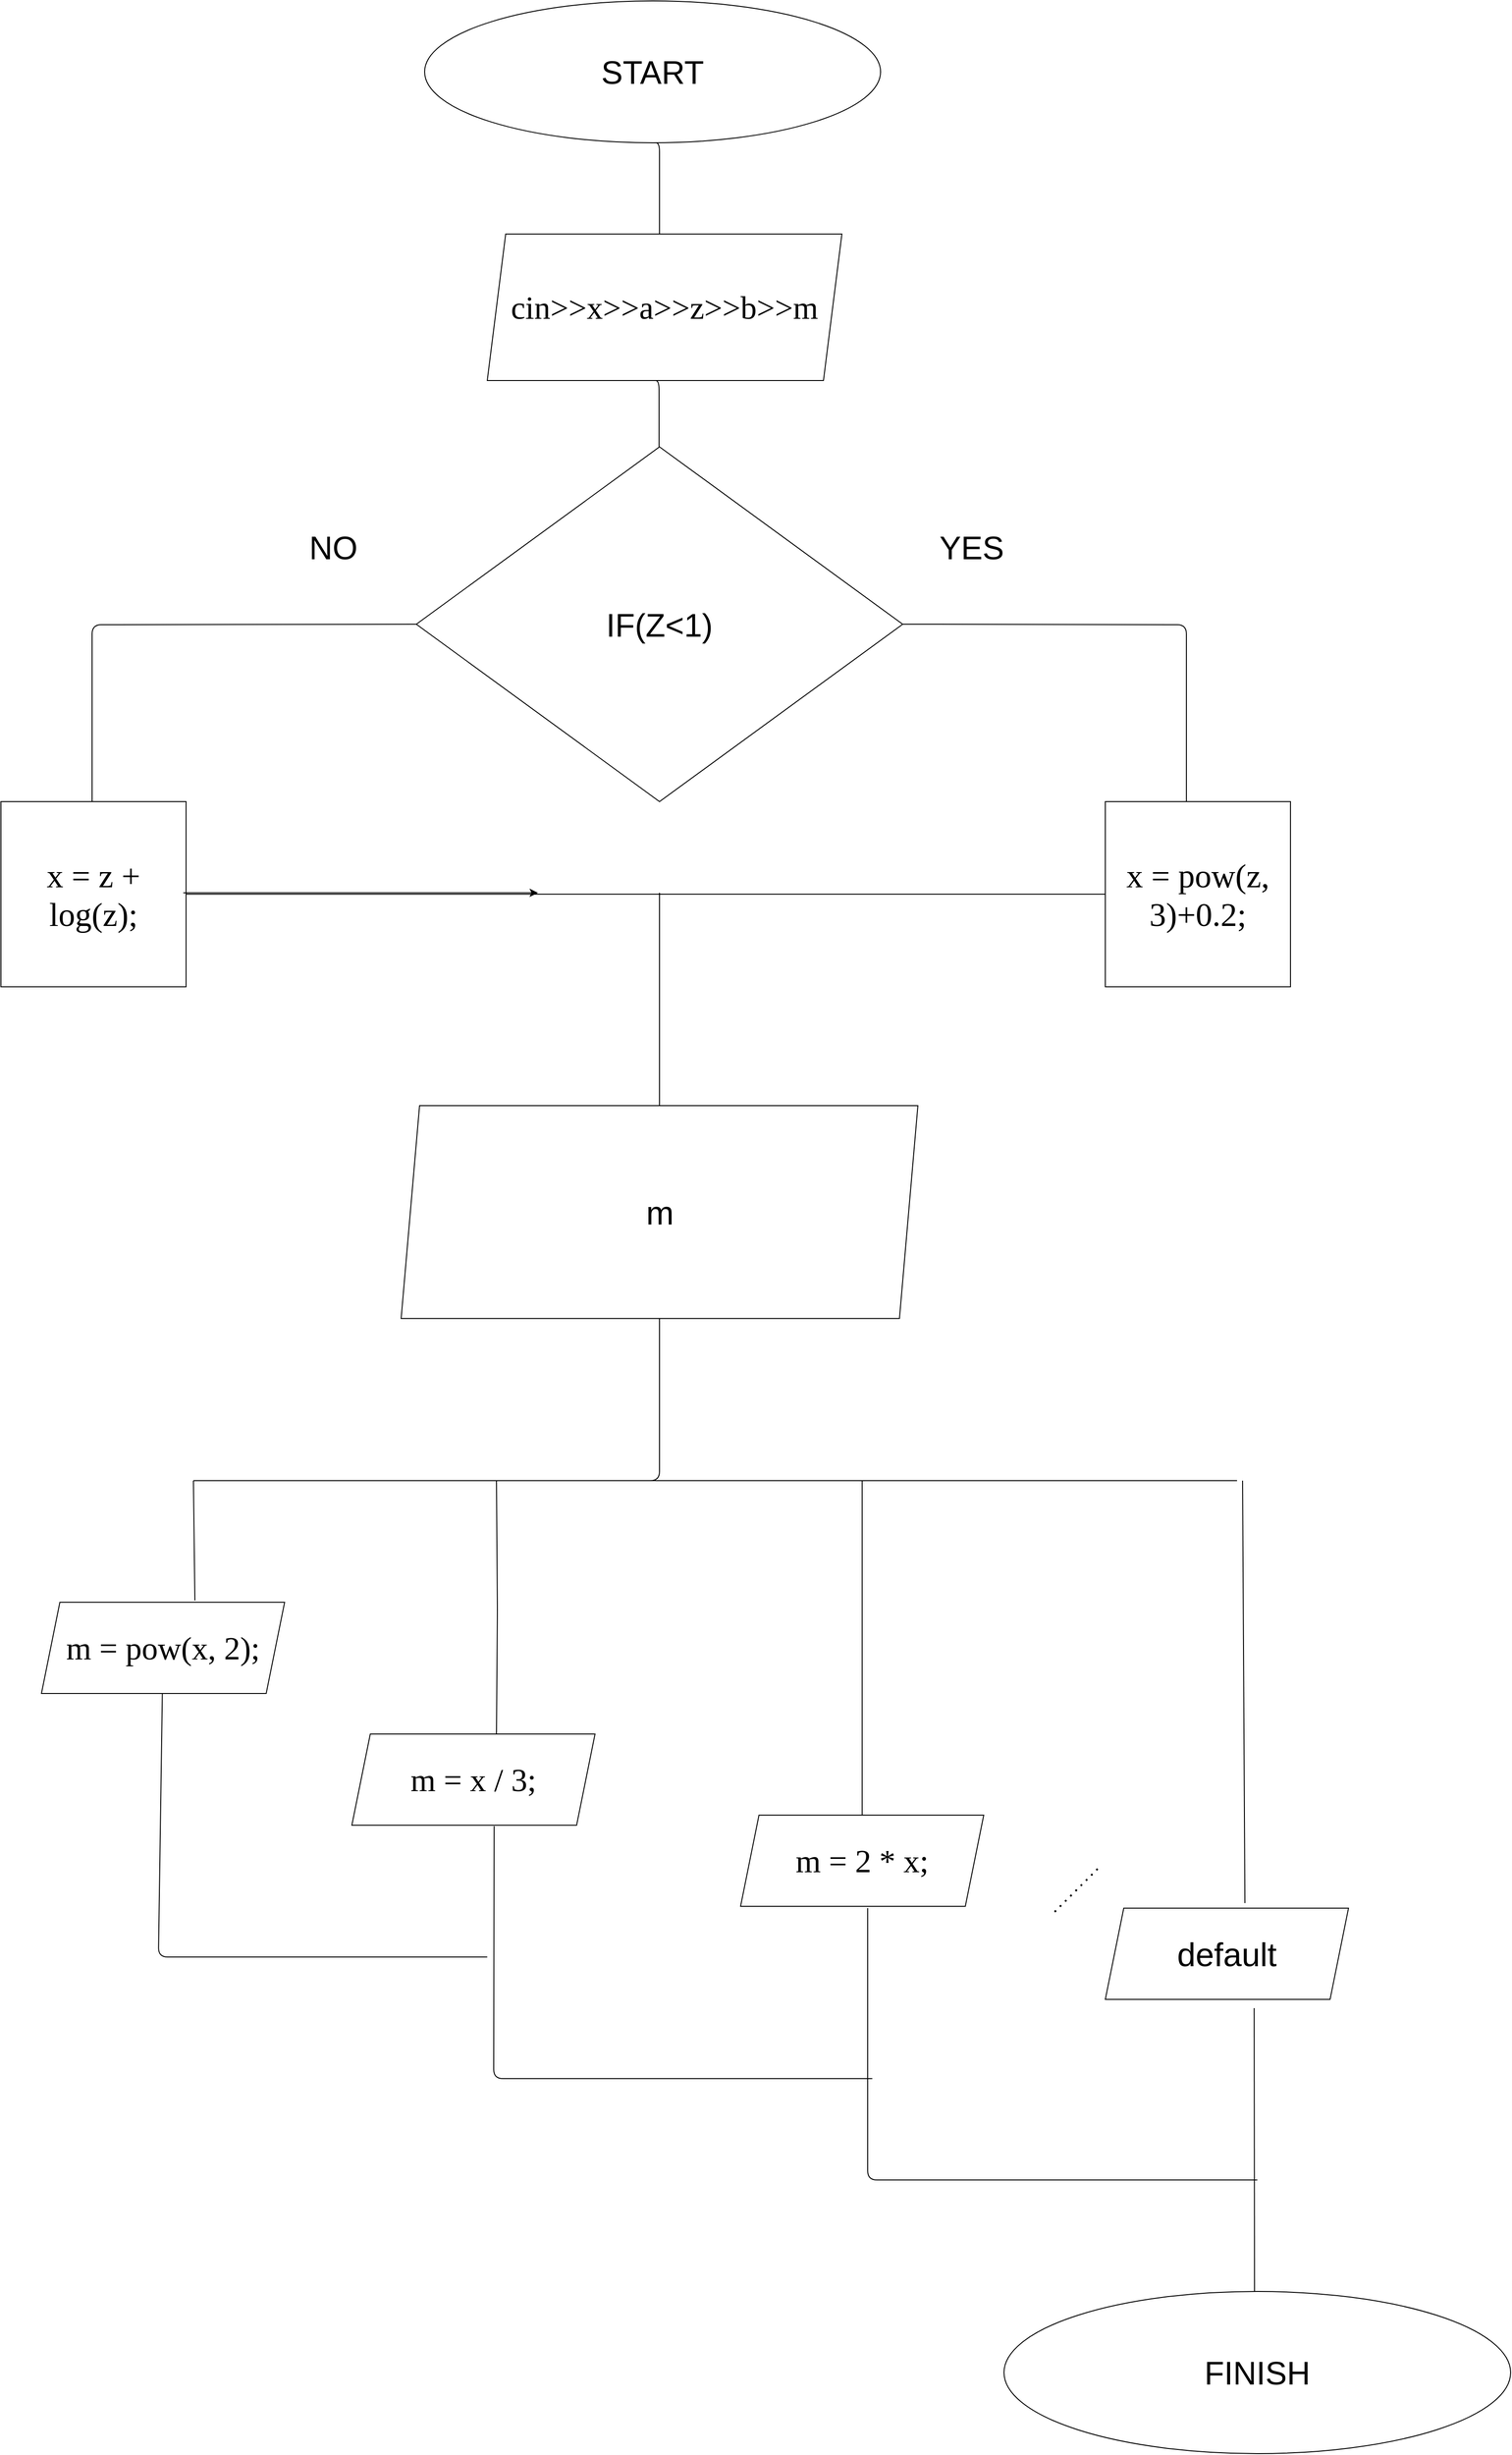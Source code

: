 <mxfile version="13.6.10" type="device"><diagram id="-KNN9FTs9Io41jy4zvK4" name="Page-1"><mxGraphModel dx="2365" dy="1655" grid="1" gridSize="11" guides="1" tooltips="1" connect="1" arrows="1" fold="1" page="1" pageScale="1" pageWidth="2339" pageHeight="3300" math="0" shadow="0"><root><mxCell id="0"/><mxCell id="1" parent="0"/><mxCell id="UaIV-TFUAGm0bFJ1ZwOM-2" value="START" style="ellipse;whiteSpace=wrap;html=1;fontSize=35;" vertex="1" parent="1"><mxGeometry x="922" y="44" width="495" height="154" as="geometry"/></mxCell><mxCell id="UaIV-TFUAGm0bFJ1ZwOM-3" value="" style="endArrow=none;html=1;fontSize=35;entryX=0.5;entryY=1;entryDx=0;entryDy=0;" edge="1" parent="1" target="UaIV-TFUAGm0bFJ1ZwOM-2"><mxGeometry width="50" height="50" relative="1" as="geometry"><mxPoint x="1177" y="330" as="sourcePoint"/><mxPoint x="1271" y="715" as="targetPoint"/><Array as="points"><mxPoint x="1177" y="198"/></Array></mxGeometry></mxCell><mxCell id="UaIV-TFUAGm0bFJ1ZwOM-4" value="&lt;p style=&quot;margin: 0px ; font-style: normal ; font-weight: normal ; font-stretch: normal ; font-size: 35px ; line-height: normal ; font-family: &amp;#34;menlo&amp;#34;&quot;&gt;cin&amp;gt;&amp;gt;x&amp;gt;&amp;gt;a&amp;gt;&amp;gt;z&amp;gt;&amp;gt;b&amp;gt;&amp;gt;m&lt;/p&gt;" style="shape=parallelogram;perimeter=parallelogramPerimeter;whiteSpace=wrap;html=1;fixedSize=1;fontSize=35;labelBackgroundColor=#ffffff;" vertex="1" parent="1"><mxGeometry x="990" y="297" width="385" height="159" as="geometry"/></mxCell><mxCell id="UaIV-TFUAGm0bFJ1ZwOM-5" value="" style="endArrow=none;html=1;fontSize=35;entryX=0.5;entryY=1;entryDx=0;entryDy=0;" edge="1" parent="1"><mxGeometry width="50" height="50" relative="1" as="geometry"><mxPoint x="1176.5" y="588" as="sourcePoint"/><mxPoint x="1169.0" y="456.0" as="targetPoint"/><Array as="points"><mxPoint x="1176.5" y="456"/></Array></mxGeometry></mxCell><mxCell id="UaIV-TFUAGm0bFJ1ZwOM-6" value="IF(Z&amp;lt;1)" style="rhombus;whiteSpace=wrap;html=1;labelBackgroundColor=#ffffff;fontSize=35;fontColor=#000000;" vertex="1" parent="1"><mxGeometry x="913" y="528" width="528" height="385" as="geometry"/></mxCell><mxCell id="UaIV-TFUAGm0bFJ1ZwOM-7" value="" style="endArrow=none;html=1;fontSize=35;fontColor=#000000;exitX=1;exitY=0.5;exitDx=0;exitDy=0;" edge="1" parent="1" source="UaIV-TFUAGm0bFJ1ZwOM-6"><mxGeometry width="50" height="50" relative="1" as="geometry"><mxPoint x="1221" y="765" as="sourcePoint"/><mxPoint x="1749" y="1001" as="targetPoint"/><Array as="points"><mxPoint x="1749" y="721"/></Array></mxGeometry></mxCell><mxCell id="UaIV-TFUAGm0bFJ1ZwOM-8" value="" style="endArrow=none;html=1;fontSize=35;fontColor=#000000;exitX=0;exitY=0.5;exitDx=0;exitDy=0;" edge="1" parent="1" source="UaIV-TFUAGm0bFJ1ZwOM-6"><mxGeometry width="50" height="50" relative="1" as="geometry"><mxPoint x="1221" y="765" as="sourcePoint"/><mxPoint x="561" y="1001" as="targetPoint"/><Array as="points"><mxPoint x="561" y="721"/></Array></mxGeometry></mxCell><mxCell id="UaIV-TFUAGm0bFJ1ZwOM-9" value="&lt;p style=&quot;margin: 0px; font-style: normal; font-variant-caps: normal; font-weight: normal; font-stretch: normal; font-size: 36px; line-height: normal; font-family: menlo;&quot;&gt;x = z + &lt;span style=&quot;font-size: 36px;&quot;&gt;log&lt;/span&gt;(z);&lt;/p&gt;" style="whiteSpace=wrap;html=1;aspect=fixed;labelBackgroundColor=#ffffff;fontSize=36;" vertex="1" parent="1"><mxGeometry x="462" y="913" width="201" height="201" as="geometry"/></mxCell><mxCell id="UaIV-TFUAGm0bFJ1ZwOM-12" value="&lt;p style=&quot;margin: 0px; font-style: normal; font-variant-caps: normal; font-weight: normal; font-stretch: normal; font-size: 36px; line-height: normal; font-family: menlo;&quot;&gt;x = &lt;span style=&quot;font-size: 36px;&quot;&gt;pow&lt;/span&gt;(z, &lt;span style=&quot;font-size: 36px;&quot;&gt;3&lt;/span&gt;)+&lt;span style=&quot;font-size: 36px;&quot;&gt;0.2&lt;/span&gt;;&lt;/p&gt;" style="whiteSpace=wrap;html=1;aspect=fixed;labelBackgroundColor=none;fontSize=36;" vertex="1" parent="1"><mxGeometry x="1661" y="913" width="201" height="201" as="geometry"/></mxCell><mxCell id="UaIV-TFUAGm0bFJ1ZwOM-13" value="YES" style="text;html=1;strokeColor=none;fillColor=none;align=center;verticalAlign=middle;whiteSpace=wrap;rounded=0;labelBackgroundColor=#ffffff;fontSize=35;fontColor=#000000;" vertex="1" parent="1"><mxGeometry x="1496" y="627" width="40" height="20" as="geometry"/></mxCell><mxCell id="UaIV-TFUAGm0bFJ1ZwOM-14" value="NO" style="text;html=1;strokeColor=none;fillColor=none;align=center;verticalAlign=middle;whiteSpace=wrap;rounded=0;labelBackgroundColor=#ffffff;fontSize=35;fontColor=#000000;" vertex="1" parent="1"><mxGeometry x="803" y="627" width="40" height="20" as="geometry"/></mxCell><mxCell id="UaIV-TFUAGm0bFJ1ZwOM-17" value="" style="endArrow=none;html=1;fontSize=36;fontColor=#000000;exitX=1;exitY=0.5;exitDx=0;exitDy=0;entryX=0;entryY=0.5;entryDx=0;entryDy=0;" edge="1" parent="1" source="UaIV-TFUAGm0bFJ1ZwOM-9" target="UaIV-TFUAGm0bFJ1ZwOM-12"><mxGeometry width="50" height="50" relative="1" as="geometry"><mxPoint x="1320" y="1062" as="sourcePoint"/><mxPoint x="1370" y="1012" as="targetPoint"/></mxGeometry></mxCell><mxCell id="UaIV-TFUAGm0bFJ1ZwOM-18" value="" style="endArrow=classic;html=1;fontSize=36;fontColor=#000000;" edge="1" parent="1"><mxGeometry width="50" height="50" relative="1" as="geometry"><mxPoint x="660" y="1012" as="sourcePoint"/><mxPoint x="1045" y="1012" as="targetPoint"/></mxGeometry></mxCell><mxCell id="UaIV-TFUAGm0bFJ1ZwOM-19" value="" style="endArrow=none;html=1;fontSize=36;fontColor=#000000;" edge="1" parent="1"><mxGeometry width="50" height="50" relative="1" as="geometry"><mxPoint x="1177" y="1012" as="sourcePoint"/><mxPoint x="1177" y="1254" as="targetPoint"/></mxGeometry></mxCell><mxCell id="UaIV-TFUAGm0bFJ1ZwOM-20" value="m" style="shape=parallelogram;perimeter=parallelogramPerimeter;whiteSpace=wrap;html=1;fixedSize=1;labelBackgroundColor=#ffffff;fontSize=36;fontColor=#000000;" vertex="1" parent="1"><mxGeometry x="896.5" y="1243" width="561" height="231" as="geometry"/></mxCell><mxCell id="UaIV-TFUAGm0bFJ1ZwOM-22" value="" style="endArrow=none;html=1;fontSize=36;fontColor=#000000;entryX=0.5;entryY=1;entryDx=0;entryDy=0;" edge="1" parent="1" target="UaIV-TFUAGm0bFJ1ZwOM-20"><mxGeometry width="50" height="50" relative="1" as="geometry"><mxPoint x="671" y="1650" as="sourcePoint"/><mxPoint x="1447" y="946" as="targetPoint"/><Array as="points"><mxPoint x="1177" y="1650"/></Array></mxGeometry></mxCell><mxCell id="UaIV-TFUAGm0bFJ1ZwOM-23" value="" style="endArrow=none;html=1;fontSize=36;fontColor=#000000;" edge="1" parent="1"><mxGeometry width="50" height="50" relative="1" as="geometry"><mxPoint x="1804" y="1650" as="sourcePoint"/><mxPoint x="1133" y="1650" as="targetPoint"/></mxGeometry></mxCell><mxCell id="UaIV-TFUAGm0bFJ1ZwOM-24" value="&lt;p style=&quot;margin: 0px; font-style: normal; font-variant-caps: normal; font-weight: normal; font-stretch: normal; font-size: 35px; line-height: normal; font-family: menlo;&quot;&gt;m = &lt;span style=&quot;font-size: 35px;&quot;&gt;pow&lt;/span&gt;(x, &lt;span style=&quot;font-size: 35px;&quot;&gt;2&lt;/span&gt;);&lt;/p&gt;" style="shape=parallelogram;perimeter=parallelogramPerimeter;whiteSpace=wrap;html=1;fixedSize=1;labelBackgroundColor=#ffffff;fontSize=35;" vertex="1" parent="1"><mxGeometry x="506" y="1782" width="264" height="99" as="geometry"/></mxCell><mxCell id="UaIV-TFUAGm0bFJ1ZwOM-25" value="" style="endArrow=none;html=1;fontSize=36;fontColor=#000000;entryX=0.631;entryY=-0.02;entryDx=0;entryDy=0;entryPerimeter=0;" edge="1" parent="1" target="UaIV-TFUAGm0bFJ1ZwOM-24"><mxGeometry width="50" height="50" relative="1" as="geometry"><mxPoint x="671" y="1650" as="sourcePoint"/><mxPoint x="1436" y="1639" as="targetPoint"/></mxGeometry></mxCell><mxCell id="UaIV-TFUAGm0bFJ1ZwOM-26" value="&lt;p style=&quot;margin: 0px; font-style: normal; font-variant-caps: normal; font-weight: normal; font-stretch: normal; font-size: 35px; line-height: normal; font-family: menlo;&quot;&gt;m = x / &lt;span style=&quot;font-size: 35px;&quot;&gt;3&lt;/span&gt;;&lt;/p&gt;" style="shape=parallelogram;perimeter=parallelogramPerimeter;whiteSpace=wrap;html=1;fixedSize=1;labelBackgroundColor=#ffffff;fontSize=35;" vertex="1" parent="1"><mxGeometry x="843" y="1925" width="264" height="99" as="geometry"/></mxCell><mxCell id="UaIV-TFUAGm0bFJ1ZwOM-27" value="" style="endArrow=none;html=1;fontSize=36;fontColor=#000000;" edge="1" parent="1"><mxGeometry width="50" height="50" relative="1" as="geometry"><mxPoint x="1000" y="1650" as="sourcePoint"/><mxPoint x="1000" y="1925" as="targetPoint"/><Array as="points"><mxPoint x="1001" y="1791"/></Array></mxGeometry></mxCell><mxCell id="UaIV-TFUAGm0bFJ1ZwOM-28" value="&lt;p style=&quot;margin: 0px; font-style: normal; font-variant-caps: normal; font-weight: normal; font-stretch: normal; font-size: 35px; line-height: normal; font-family: menlo;&quot;&gt;m = &lt;span style=&quot;font-size: 35px;&quot;&gt;2&lt;/span&gt; * x;&lt;/p&gt;" style="shape=parallelogram;perimeter=parallelogramPerimeter;whiteSpace=wrap;html=1;fixedSize=1;labelBackgroundColor=#ffffff;fontSize=35;" vertex="1" parent="1"><mxGeometry x="1265" y="2013" width="264" height="99" as="geometry"/></mxCell><mxCell id="UaIV-TFUAGm0bFJ1ZwOM-30" value="" style="endArrow=none;html=1;fontSize=36;fontColor=#000000;exitX=0.5;exitY=0;exitDx=0;exitDy=0;" edge="1" parent="1" source="UaIV-TFUAGm0bFJ1ZwOM-28"><mxGeometry width="50" height="50" relative="1" as="geometry"><mxPoint x="1375" y="1843" as="sourcePoint"/><mxPoint x="1397" y="1650" as="targetPoint"/></mxGeometry></mxCell><mxCell id="UaIV-TFUAGm0bFJ1ZwOM-31" value="default" style="shape=parallelogram;perimeter=parallelogramPerimeter;whiteSpace=wrap;html=1;fixedSize=1;labelBackgroundColor=#ffffff;fontSize=36;fontColor=#000000;" vertex="1" parent="1"><mxGeometry x="1661" y="2114" width="264" height="99" as="geometry"/></mxCell><mxCell id="UaIV-TFUAGm0bFJ1ZwOM-32" value="" style="endArrow=none;html=1;fontSize=36;fontColor=#000000;exitX=0.574;exitY=-0.056;exitDx=0;exitDy=0;exitPerimeter=0;" edge="1" parent="1" source="UaIV-TFUAGm0bFJ1ZwOM-31"><mxGeometry width="50" height="50" relative="1" as="geometry"><mxPoint x="1760" y="1898" as="sourcePoint"/><mxPoint x="1810" y="1650" as="targetPoint"/></mxGeometry></mxCell><mxCell id="UaIV-TFUAGm0bFJ1ZwOM-33" value="" style="endArrow=none;html=1;fontSize=35;fontColor=#000000;" edge="1" parent="1" target="UaIV-TFUAGm0bFJ1ZwOM-24"><mxGeometry width="50" height="50" relative="1" as="geometry"><mxPoint x="990" y="2167" as="sourcePoint"/><mxPoint x="644" y="2123" as="targetPoint"/><Array as="points"><mxPoint x="633" y="2167"/></Array></mxGeometry></mxCell><mxCell id="UaIV-TFUAGm0bFJ1ZwOM-34" value="" style="endArrow=none;dashed=1;html=1;dashPattern=1 3;strokeWidth=2;fontSize=35;fontColor=#000000;" edge="1" parent="1"><mxGeometry width="50" height="50" relative="1" as="geometry"><mxPoint x="1606" y="2118" as="sourcePoint"/><mxPoint x="1656" y="2068" as="targetPoint"/></mxGeometry></mxCell><mxCell id="UaIV-TFUAGm0bFJ1ZwOM-35" value="" style="endArrow=none;html=1;fontSize=35;fontColor=#000000;" edge="1" parent="1"><mxGeometry width="50" height="50" relative="1" as="geometry"><mxPoint x="1826" y="2409" as="sourcePoint"/><mxPoint x="1403" y="2114" as="targetPoint"/><Array as="points"><mxPoint x="1403" y="2409"/></Array></mxGeometry></mxCell><mxCell id="UaIV-TFUAGm0bFJ1ZwOM-36" value="" style="endArrow=none;html=1;fontSize=35;fontColor=#000000;entryX=0.585;entryY=1.01;entryDx=0;entryDy=0;entryPerimeter=0;" edge="1" parent="1" target="UaIV-TFUAGm0bFJ1ZwOM-26"><mxGeometry width="50" height="50" relative="1" as="geometry"><mxPoint x="1408" y="2299" as="sourcePoint"/><mxPoint x="1073" y="2343" as="targetPoint"/><Array as="points"><mxPoint x="997" y="2299"/></Array></mxGeometry></mxCell><mxCell id="UaIV-TFUAGm0bFJ1ZwOM-37" value="" style="endArrow=none;html=1;fontSize=35;fontColor=#000000;entryX=0.612;entryY=1.096;entryDx=0;entryDy=0;entryPerimeter=0;" edge="1" parent="1" target="UaIV-TFUAGm0bFJ1ZwOM-31"><mxGeometry width="50" height="50" relative="1" as="geometry"><mxPoint x="1823" y="2552" as="sourcePoint"/><mxPoint x="1777" y="2332" as="targetPoint"/></mxGeometry></mxCell><mxCell id="UaIV-TFUAGm0bFJ1ZwOM-38" value="FINISH" style="ellipse;whiteSpace=wrap;html=1;labelBackgroundColor=#ffffff;fontSize=35;fontColor=#000000;" vertex="1" parent="1"><mxGeometry x="1551" y="2530" width="550" height="176" as="geometry"/></mxCell></root></mxGraphModel></diagram></mxfile>